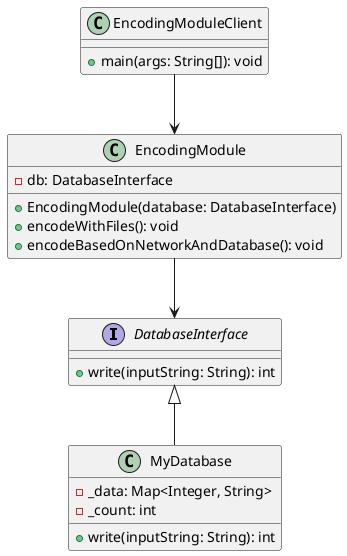 @startuml

interface DatabaseInterface {
    +write(inputString: String): int
}

class EncodingModule {
    -db: DatabaseInterface

    +EncodingModule(database: DatabaseInterface)
    +encodeWithFiles(): void
    +encodeBasedOnNetworkAndDatabase(): void
}

class EncodingModuleClient {
    +main(args: String[]): void
}

class MyDatabase {
    -_data: Map<Integer, String>
    -_count: int
    +write(inputString: String): int
}

DatabaseInterface <|-- MyDatabase
EncodingModule --> DatabaseInterface
EncodingModuleClient --> EncodingModule

@enduml